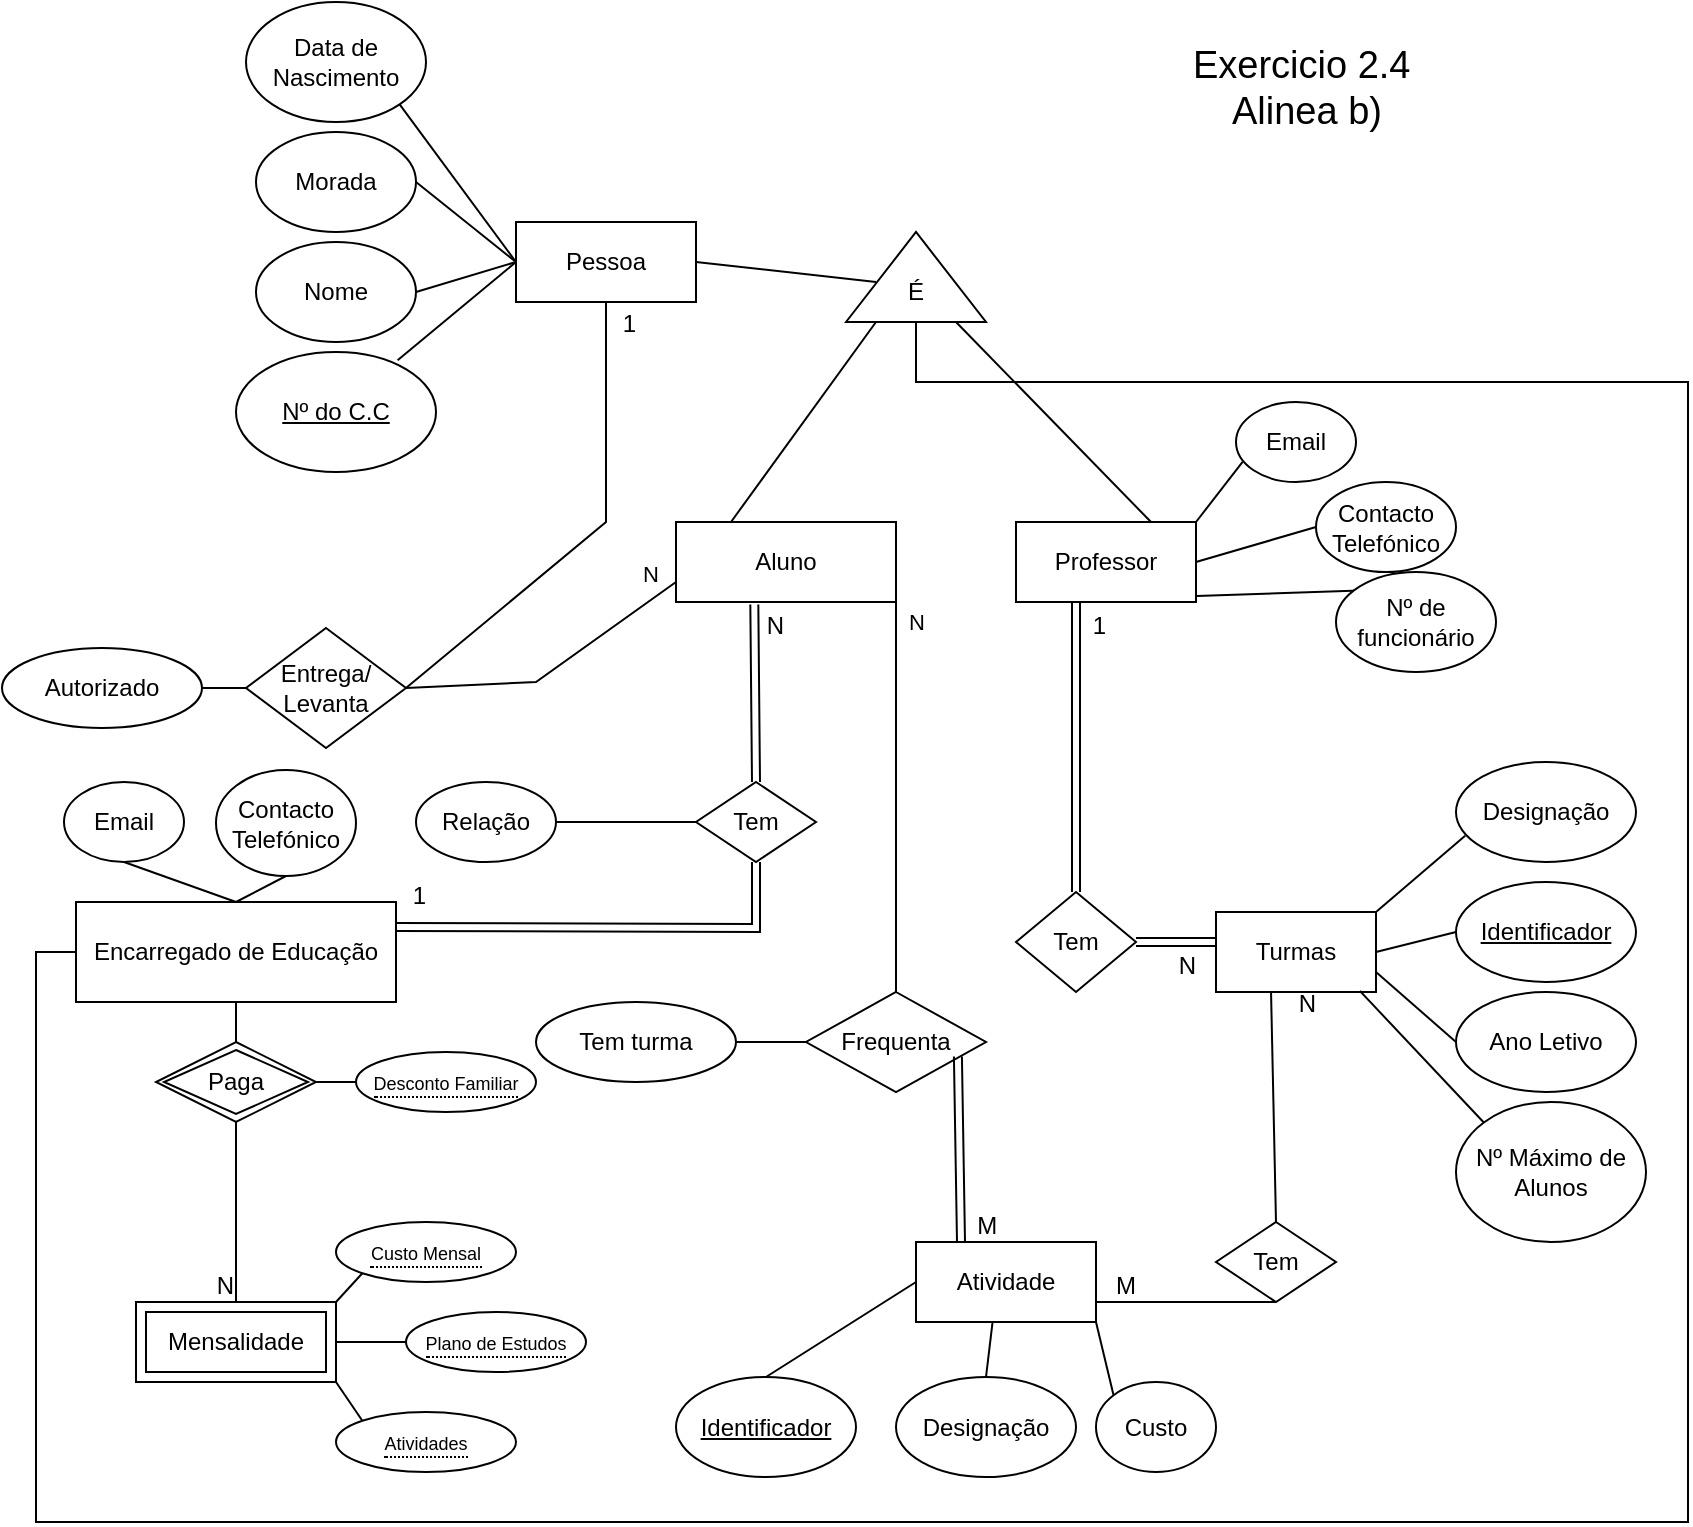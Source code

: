 <mxfile version="21.0.2" type="device"><diagram id="OnoSHxU1XPL7rdx64dSv" name="Page-1"><mxGraphModel dx="2163" dy="716" grid="0" gridSize="10" guides="1" tooltips="1" connect="1" arrows="1" fold="1" page="1" pageScale="1" pageWidth="850" pageHeight="1100" math="0" shadow="0"><root><mxCell id="0"/><mxCell id="1" parent="0"/><mxCell id="wzfatvafW-wbqRAE2F87-1" value="Turmas" style="rounded=0;whiteSpace=wrap;html=1;" parent="1" vertex="1"><mxGeometry x="-240" y="645" width="80" height="40" as="geometry"/></mxCell><mxCell id="wzfatvafW-wbqRAE2F87-2" value="Ano Letivo" style="ellipse;whiteSpace=wrap;html=1;" parent="1" vertex="1"><mxGeometry x="-120" y="685" width="90" height="50" as="geometry"/></mxCell><mxCell id="wzfatvafW-wbqRAE2F87-3" value="&lt;u&gt;Identificador&lt;/u&gt;" style="ellipse;whiteSpace=wrap;html=1;" parent="1" vertex="1"><mxGeometry x="-120" y="630" width="90" height="50" as="geometry"/></mxCell><mxCell id="wzfatvafW-wbqRAE2F87-5" value="Nº Máximo de Alunos" style="ellipse;whiteSpace=wrap;html=1;" parent="1" vertex="1"><mxGeometry x="-120" y="740" width="95" height="70" as="geometry"/></mxCell><mxCell id="wzfatvafW-wbqRAE2F87-6" value="" style="endArrow=none;html=1;rounded=0;exitX=0;exitY=0;exitDx=0;exitDy=0;entryX=0.899;entryY=0.986;entryDx=0;entryDy=0;entryPerimeter=0;" parent="1" source="wzfatvafW-wbqRAE2F87-5" target="wzfatvafW-wbqRAE2F87-1" edge="1"><mxGeometry relative="1" as="geometry"><mxPoint x="202.5" y="445" as="sourcePoint"/><mxPoint x="-168" y="688" as="targetPoint"/></mxGeometry></mxCell><mxCell id="wzfatvafW-wbqRAE2F87-7" value="" style="endArrow=none;html=1;rounded=0;exitX=0;exitY=0.5;exitDx=0;exitDy=0;entryX=1;entryY=0.75;entryDx=0;entryDy=0;" parent="1" source="wzfatvafW-wbqRAE2F87-2" target="wzfatvafW-wbqRAE2F87-1" edge="1"><mxGeometry relative="1" as="geometry"><mxPoint x="152.5" y="455" as="sourcePoint"/><mxPoint x="312.5" y="455" as="targetPoint"/></mxGeometry></mxCell><mxCell id="wzfatvafW-wbqRAE2F87-8" value="" style="endArrow=none;html=1;rounded=0;exitX=0;exitY=0.5;exitDx=0;exitDy=0;entryX=1;entryY=0.5;entryDx=0;entryDy=0;" parent="1" source="wzfatvafW-wbqRAE2F87-3" target="wzfatvafW-wbqRAE2F87-1" edge="1"><mxGeometry relative="1" as="geometry"><mxPoint x="212.5" y="475" as="sourcePoint"/><mxPoint x="372.5" y="475" as="targetPoint"/></mxGeometry></mxCell><mxCell id="gY44GSMluZBXVBEG5Nj5-1" value="Atividade" style="rounded=0;whiteSpace=wrap;html=1;" parent="1" vertex="1"><mxGeometry x="-390" y="810" width="90" height="40" as="geometry"/></mxCell><mxCell id="gY44GSMluZBXVBEG5Nj5-2" value="&lt;u&gt;Identificador&lt;/u&gt;" style="ellipse;whiteSpace=wrap;html=1;" parent="1" vertex="1"><mxGeometry x="-510" y="877.5" width="90" height="50" as="geometry"/></mxCell><mxCell id="gY44GSMluZBXVBEG5Nj5-3" value="Designação" style="ellipse;whiteSpace=wrap;html=1;" parent="1" vertex="1"><mxGeometry x="-400" y="877.5" width="90" height="50" as="geometry"/></mxCell><mxCell id="gY44GSMluZBXVBEG5Nj5-4" value="Custo" style="ellipse;whiteSpace=wrap;html=1;" parent="1" vertex="1"><mxGeometry x="-300" y="880" width="60" height="45" as="geometry"/></mxCell><mxCell id="gY44GSMluZBXVBEG5Nj5-5" value="" style="endArrow=none;html=1;rounded=0;exitX=0.5;exitY=0;exitDx=0;exitDy=0;entryX=0.425;entryY=1.009;entryDx=0;entryDy=0;entryPerimeter=0;" parent="1" source="gY44GSMluZBXVBEG5Nj5-3" target="gY44GSMluZBXVBEG5Nj5-1" edge="1"><mxGeometry relative="1" as="geometry"><mxPoint x="242.5" y="685" as="sourcePoint"/><mxPoint x="402.5" y="685" as="targetPoint"/></mxGeometry></mxCell><mxCell id="gY44GSMluZBXVBEG5Nj5-6" value="" style="endArrow=none;html=1;rounded=0;exitX=0;exitY=0;exitDx=0;exitDy=0;entryX=1;entryY=1;entryDx=0;entryDy=0;" parent="1" source="gY44GSMluZBXVBEG5Nj5-4" target="gY44GSMluZBXVBEG5Nj5-1" edge="1"><mxGeometry relative="1" as="geometry"><mxPoint x="182.5" y="665" as="sourcePoint"/><mxPoint x="342.5" y="665" as="targetPoint"/></mxGeometry></mxCell><mxCell id="gY44GSMluZBXVBEG5Nj5-7" value="" style="endArrow=none;html=1;rounded=0;exitX=0.5;exitY=0;exitDx=0;exitDy=0;entryX=0;entryY=0.5;entryDx=0;entryDy=0;" parent="1" source="gY44GSMluZBXVBEG5Nj5-2" target="gY44GSMluZBXVBEG5Nj5-1" edge="1"><mxGeometry relative="1" as="geometry"><mxPoint x="162.5" y="495" as="sourcePoint"/><mxPoint x="322.5" y="495" as="targetPoint"/><Array as="points"/></mxGeometry></mxCell><mxCell id="gY44GSMluZBXVBEG5Nj5-8" value="Aluno" style="rounded=0;whiteSpace=wrap;html=1;" parent="1" vertex="1"><mxGeometry x="-510" y="450" width="110" height="40" as="geometry"/></mxCell><mxCell id="gY44GSMluZBXVBEG5Nj5-9" value="&lt;u&gt;Nº do C.C&lt;/u&gt;" style="ellipse;whiteSpace=wrap;html=1;" parent="1" vertex="1"><mxGeometry x="-730" y="365" width="100" height="60" as="geometry"/></mxCell><mxCell id="gY44GSMluZBXVBEG5Nj5-10" value="Morada" style="ellipse;whiteSpace=wrap;html=1;" parent="1" vertex="1"><mxGeometry x="-720" y="255" width="80" height="50" as="geometry"/></mxCell><mxCell id="gY44GSMluZBXVBEG5Nj5-11" value="Data de Nascimento" style="ellipse;whiteSpace=wrap;html=1;" parent="1" vertex="1"><mxGeometry x="-725" y="190" width="90" height="60" as="geometry"/></mxCell><mxCell id="gY44GSMluZBXVBEG5Nj5-17" value="Nome" style="ellipse;whiteSpace=wrap;html=1;" parent="1" vertex="1"><mxGeometry x="-720" y="310" width="80" height="50" as="geometry"/></mxCell><mxCell id="gY44GSMluZBXVBEG5Nj5-21" value="Contacto Telefónico" style="ellipse;whiteSpace=wrap;html=1;" parent="1" vertex="1"><mxGeometry x="-740" y="574" width="70" height="53" as="geometry"/></mxCell><mxCell id="gY44GSMluZBXVBEG5Nj5-22" value="Email" style="ellipse;whiteSpace=wrap;html=1;" parent="1" vertex="1"><mxGeometry x="-816" y="580" width="60" height="40" as="geometry"/></mxCell><mxCell id="gY44GSMluZBXVBEG5Nj5-23" value="Pessoa" style="rounded=0;whiteSpace=wrap;html=1;" parent="1" vertex="1"><mxGeometry x="-590" y="300" width="90" height="40" as="geometry"/></mxCell><mxCell id="gY44GSMluZBXVBEG5Nj5-24" value="" style="endArrow=none;html=1;rounded=0;exitX=0;exitY=0.5;exitDx=0;exitDy=0;entryX=1;entryY=1;entryDx=0;entryDy=0;" parent="1" source="gY44GSMluZBXVBEG5Nj5-23" target="gY44GSMluZBXVBEG5Nj5-11" edge="1"><mxGeometry relative="1" as="geometry"><mxPoint x="650" y="220" as="sourcePoint"/><mxPoint x="780" y="80" as="targetPoint"/></mxGeometry></mxCell><mxCell id="gY44GSMluZBXVBEG5Nj5-25" value="" style="endArrow=none;html=1;rounded=0;exitX=0;exitY=0.5;exitDx=0;exitDy=0;entryX=1;entryY=0.5;entryDx=0;entryDy=0;" parent="1" source="gY44GSMluZBXVBEG5Nj5-23" target="gY44GSMluZBXVBEG5Nj5-10" edge="1"><mxGeometry relative="1" as="geometry"><mxPoint x="510" y="280" as="sourcePoint"/><mxPoint x="670" y="280" as="targetPoint"/></mxGeometry></mxCell><mxCell id="gY44GSMluZBXVBEG5Nj5-26" value="" style="endArrow=none;html=1;rounded=0;exitX=0;exitY=0.5;exitDx=0;exitDy=0;entryX=0.808;entryY=0.069;entryDx=0;entryDy=0;entryPerimeter=0;" parent="1" source="gY44GSMluZBXVBEG5Nj5-23" target="gY44GSMluZBXVBEG5Nj5-9" edge="1"><mxGeometry relative="1" as="geometry"><mxPoint x="580" y="240" as="sourcePoint"/><mxPoint x="740" y="240" as="targetPoint"/></mxGeometry></mxCell><mxCell id="gY44GSMluZBXVBEG5Nj5-27" value="" style="endArrow=none;html=1;rounded=0;entryX=1;entryY=0.5;entryDx=0;entryDy=0;exitX=0;exitY=0.5;exitDx=0;exitDy=0;" parent="1" source="gY44GSMluZBXVBEG5Nj5-23" target="gY44GSMluZBXVBEG5Nj5-17" edge="1"><mxGeometry relative="1" as="geometry"><mxPoint x="-590" y="310" as="sourcePoint"/><mxPoint x="720" y="250" as="targetPoint"/></mxGeometry></mxCell><mxCell id="gY44GSMluZBXVBEG5Nj5-28" value="Tem" style="shape=rhombus;perimeter=rhombusPerimeter;whiteSpace=wrap;html=1;align=center;" parent="1" vertex="1"><mxGeometry x="-240" y="800" width="60" height="40" as="geometry"/></mxCell><mxCell id="gY44GSMluZBXVBEG5Nj5-29" value="" style="endArrow=none;html=1;rounded=0;exitX=0.5;exitY=1;exitDx=0;exitDy=0;entryX=1;entryY=0.75;entryDx=0;entryDy=0;" parent="1" source="gY44GSMluZBXVBEG5Nj5-28" target="gY44GSMluZBXVBEG5Nj5-1" edge="1"><mxGeometry relative="1" as="geometry"><mxPoint x="252.5" y="485" as="sourcePoint"/><mxPoint x="412.5" y="485" as="targetPoint"/></mxGeometry></mxCell><mxCell id="gY44GSMluZBXVBEG5Nj5-30" value="M" style="resizable=0;html=1;align=right;verticalAlign=bottom;" parent="gY44GSMluZBXVBEG5Nj5-29" connectable="0" vertex="1"><mxGeometry x="1" relative="1" as="geometry"><mxPoint x="20" as="offset"/></mxGeometry></mxCell><mxCell id="gY44GSMluZBXVBEG5Nj5-31" value="" style="endArrow=none;html=1;rounded=0;exitX=0.051;exitY=0.738;exitDx=0;exitDy=0;entryX=1;entryY=0;entryDx=0;entryDy=0;startArrow=none;exitPerimeter=0;" parent="1" source="wzfatvafW-wbqRAE2F87-4" target="wzfatvafW-wbqRAE2F87-1" edge="1"><mxGeometry relative="1" as="geometry"><mxPoint x="262.5" y="415" as="sourcePoint"/><mxPoint x="422.5" y="415" as="targetPoint"/></mxGeometry></mxCell><mxCell id="gY44GSMluZBXVBEG5Nj5-32" value="N" style="resizable=0;html=1;align=right;verticalAlign=bottom;" parent="gY44GSMluZBXVBEG5Nj5-31" connectable="0" vertex="1"><mxGeometry x="1" relative="1" as="geometry"><mxPoint x="-30" y="55" as="offset"/></mxGeometry></mxCell><mxCell id="gY44GSMluZBXVBEG5Nj5-37" value="" style="group" parent="1" connectable="0" vertex="1"><mxGeometry x="-425" y="305" width="70" height="45" as="geometry"/></mxCell><mxCell id="gY44GSMluZBXVBEG5Nj5-38" value="" style="group" parent="gY44GSMluZBXVBEG5Nj5-37" connectable="0" vertex="1"><mxGeometry width="70" height="45" as="geometry"/></mxCell><mxCell id="gY44GSMluZBXVBEG5Nj5-34" value="" style="verticalLabelPosition=bottom;verticalAlign=top;html=1;shape=mxgraph.basic.acute_triangle;dx=0.5;" parent="gY44GSMluZBXVBEG5Nj5-38" vertex="1"><mxGeometry width="70" height="45" as="geometry"/></mxCell><mxCell id="gY44GSMluZBXVBEG5Nj5-35" value="É" style="text;html=1;strokeColor=none;fillColor=none;align=center;verticalAlign=middle;whiteSpace=wrap;rounded=0;" parent="gY44GSMluZBXVBEG5Nj5-38" vertex="1"><mxGeometry x="14" y="19.996" width="42" height="19.286" as="geometry"/></mxCell><mxCell id="gY44GSMluZBXVBEG5Nj5-41" value="Encarregado de Educação" style="rounded=0;whiteSpace=wrap;html=1;" parent="1" vertex="1"><mxGeometry x="-810" y="640" width="160" height="50" as="geometry"/></mxCell><mxCell id="gY44GSMluZBXVBEG5Nj5-42" value="" style="endArrow=none;html=1;rounded=0;exitX=0.75;exitY=0;exitDx=0;exitDy=0;" parent="1" source="gY44GSMluZBXVBEG5Nj5-15" edge="1"><mxGeometry relative="1" as="geometry"><mxPoint x="-457" y="450" as="sourcePoint"/><mxPoint x="-370" y="350" as="targetPoint"/><Array as="points"/></mxGeometry></mxCell><mxCell id="gY44GSMluZBXVBEG5Nj5-43" value="" style="endArrow=none;html=1;rounded=0;exitX=0.25;exitY=0;exitDx=0;exitDy=0;" parent="1" source="gY44GSMluZBXVBEG5Nj5-8" edge="1"><mxGeometry relative="1" as="geometry"><mxPoint x="490" y="590" as="sourcePoint"/><mxPoint x="-410" y="350" as="targetPoint"/><Array as="points"/></mxGeometry></mxCell><mxCell id="gY44GSMluZBXVBEG5Nj5-44" value="" style="endArrow=none;html=1;rounded=0;exitX=0;exitY=0.5;exitDx=0;exitDy=0;" parent="1" source="gY44GSMluZBXVBEG5Nj5-41" edge="1"><mxGeometry relative="1" as="geometry"><mxPoint x="530" y="630" as="sourcePoint"/><mxPoint x="-390" y="350" as="targetPoint"/><Array as="points"><mxPoint x="-830" y="665"/><mxPoint x="-830" y="950"/><mxPoint x="-4" y="950"/><mxPoint x="-4" y="380"/><mxPoint x="-390" y="380"/></Array></mxGeometry></mxCell><mxCell id="gY44GSMluZBXVBEG5Nj5-45" value="" style="endArrow=none;html=1;rounded=0;exitX=1;exitY=0.5;exitDx=0;exitDy=0;entryX=0.024;entryY=0.259;entryDx=0;entryDy=0;entryPerimeter=0;" parent="1" source="gY44GSMluZBXVBEG5Nj5-23" target="gY44GSMluZBXVBEG5Nj5-35" edge="1"><mxGeometry relative="1" as="geometry"><mxPoint x="480" y="590" as="sourcePoint"/><mxPoint x="-410" y="320" as="targetPoint"/></mxGeometry></mxCell><mxCell id="gY44GSMluZBXVBEG5Nj5-46" value="Frequenta" style="shape=rhombus;perimeter=rhombusPerimeter;whiteSpace=wrap;html=1;align=center;rotation=0;" parent="1" vertex="1"><mxGeometry x="-445" y="685" width="90" height="50" as="geometry"/></mxCell><mxCell id="gY44GSMluZBXVBEG5Nj5-47" value="Entrega/&lt;br&gt;Levanta" style="shape=rhombus;perimeter=rhombusPerimeter;whiteSpace=wrap;html=1;align=center;" parent="1" vertex="1"><mxGeometry x="-725" y="503" width="80" height="60" as="geometry"/></mxCell><mxCell id="gY44GSMluZBXVBEG5Nj5-52" value="" style="shape=link;html=1;rounded=0;exitX=0.25;exitY=0;exitDx=0;exitDy=0;entryX=0.844;entryY=0.645;entryDx=0;entryDy=0;entryPerimeter=0;" parent="1" source="gY44GSMluZBXVBEG5Nj5-1" target="gY44GSMluZBXVBEG5Nj5-46" edge="1"><mxGeometry relative="1" as="geometry"><mxPoint x="300" y="620" as="sourcePoint"/><mxPoint x="460" y="620" as="targetPoint"/></mxGeometry></mxCell><mxCell id="gY44GSMluZBXVBEG5Nj5-53" value="M&amp;nbsp;" style="resizable=0;html=1;align=right;verticalAlign=bottom;" parent="gY44GSMluZBXVBEG5Nj5-52" connectable="0" vertex="1"><mxGeometry x="1" relative="1" as="geometry"><mxPoint x="24" y="93" as="offset"/></mxGeometry></mxCell><mxCell id="gY44GSMluZBXVBEG5Nj5-54" value="Tem" style="shape=rhombus;perimeter=rhombusPerimeter;whiteSpace=wrap;html=1;align=center;" parent="1" vertex="1"><mxGeometry x="-500" y="580" width="60" height="40" as="geometry"/></mxCell><mxCell id="gY44GSMluZBXVBEG5Nj5-55" value="Relação" style="ellipse;whiteSpace=wrap;html=1;" parent="1" vertex="1"><mxGeometry x="-640" y="580" width="70" height="40" as="geometry"/></mxCell><mxCell id="gY44GSMluZBXVBEG5Nj5-56" value="" style="shape=link;html=1;rounded=0;exitX=0.5;exitY=1;exitDx=0;exitDy=0;entryX=1;entryY=0.25;entryDx=0;entryDy=0;" parent="1" source="gY44GSMluZBXVBEG5Nj5-54" target="gY44GSMluZBXVBEG5Nj5-41" edge="1"><mxGeometry relative="1" as="geometry"><mxPoint x="310" y="720" as="sourcePoint"/><mxPoint x="568" y="640" as="targetPoint"/><Array as="points"><mxPoint x="-470" y="653"/></Array></mxGeometry></mxCell><mxCell id="gY44GSMluZBXVBEG5Nj5-57" value="1" style="resizable=0;html=1;align=right;verticalAlign=bottom;" parent="gY44GSMluZBXVBEG5Nj5-56" connectable="0" vertex="1"><mxGeometry x="1" relative="1" as="geometry"><mxPoint x="15" y="-7" as="offset"/></mxGeometry></mxCell><mxCell id="gY44GSMluZBXVBEG5Nj5-60" value="" style="endArrow=none;html=1;rounded=0;exitX=1;exitY=0.5;exitDx=0;exitDy=0;entryX=0;entryY=0.75;entryDx=0;entryDy=0;" parent="1" source="gY44GSMluZBXVBEG5Nj5-47" target="gY44GSMluZBXVBEG5Nj5-8" edge="1"><mxGeometry relative="1" as="geometry"><mxPoint x="570" y="440" as="sourcePoint"/><mxPoint x="603" y="410" as="targetPoint"/><Array as="points"><mxPoint x="-580" y="530"/></Array></mxGeometry></mxCell><mxCell id="gY44GSMluZBXVBEG5Nj5-61" value="N" style="resizable=0;html=1;align=right;verticalAlign=bottom;" parent="gY44GSMluZBXVBEG5Nj5-60" connectable="0" vertex="1"><mxGeometry x="1" relative="1" as="geometry"><mxPoint x="55" y="30" as="offset"/></mxGeometry></mxCell><mxCell id="8o6x-2POZz9fPFH696c5-16" value="N" style="edgeLabel;html=1;align=center;verticalAlign=middle;resizable=0;points=[];" parent="gY44GSMluZBXVBEG5Nj5-60" vertex="1" connectable="0"><mxGeometry x="0.751" y="-3" relative="1" as="geometry"><mxPoint y="-17" as="offset"/></mxGeometry></mxCell><mxCell id="gY44GSMluZBXVBEG5Nj5-62" value="" style="endArrow=none;html=1;rounded=0;exitX=1;exitY=0.5;exitDx=0;exitDy=0;entryX=0.5;entryY=1;entryDx=0;entryDy=0;" parent="1" source="gY44GSMluZBXVBEG5Nj5-47" target="gY44GSMluZBXVBEG5Nj5-23" edge="1"><mxGeometry relative="1" as="geometry"><mxPoint x="400" y="790" as="sourcePoint"/><mxPoint x="560" y="790" as="targetPoint"/><Array as="points"><mxPoint x="-545" y="450"/></Array></mxGeometry></mxCell><mxCell id="gY44GSMluZBXVBEG5Nj5-63" value="1" style="resizable=0;html=1;align=right;verticalAlign=bottom;" parent="gY44GSMluZBXVBEG5Nj5-62" connectable="0" vertex="1"><mxGeometry x="1" relative="1" as="geometry"><mxPoint x="15" y="20" as="offset"/></mxGeometry></mxCell><mxCell id="gY44GSMluZBXVBEG5Nj5-64" value="" style="endArrow=none;html=1;rounded=0;exitX=0.5;exitY=1;exitDx=0;exitDy=0;entryX=0.5;entryY=0;entryDx=0;entryDy=0;" parent="1" source="gY44GSMluZBXVBEG5Nj5-22" target="gY44GSMluZBXVBEG5Nj5-41" edge="1"><mxGeometry relative="1" as="geometry"><mxPoint x="520" y="830" as="sourcePoint"/><mxPoint x="-730" y="690" as="targetPoint"/></mxGeometry></mxCell><mxCell id="gY44GSMluZBXVBEG5Nj5-65" value="" style="endArrow=none;html=1;rounded=0;exitX=0.5;exitY=0;exitDx=0;exitDy=0;entryX=0.5;entryY=1;entryDx=0;entryDy=0;" parent="1" source="gY44GSMluZBXVBEG5Nj5-41" target="gY44GSMluZBXVBEG5Nj5-21" edge="1"><mxGeometry relative="1" as="geometry"><mxPoint x="580" y="840" as="sourcePoint"/><mxPoint x="740" y="840" as="targetPoint"/></mxGeometry></mxCell><mxCell id="gY44GSMluZBXVBEG5Nj5-66" value="Contacto Telefónico" style="ellipse;whiteSpace=wrap;html=1;" parent="1" vertex="1"><mxGeometry x="-190" y="430" width="70" height="45" as="geometry"/></mxCell><mxCell id="gY44GSMluZBXVBEG5Nj5-67" value="Email" style="ellipse;whiteSpace=wrap;html=1;" parent="1" vertex="1"><mxGeometry x="-230" y="390" width="60" height="40" as="geometry"/></mxCell><mxCell id="gY44GSMluZBXVBEG5Nj5-68" value="" style="endArrow=none;html=1;rounded=0;entryX=1;entryY=0.5;entryDx=0;entryDy=0;exitX=0;exitY=0.5;exitDx=0;exitDy=0;" parent="1" source="gY44GSMluZBXVBEG5Nj5-66" target="gY44GSMluZBXVBEG5Nj5-15" edge="1"><mxGeometry relative="1" as="geometry"><mxPoint x="-460" y="520" as="sourcePoint"/><mxPoint x="-457" y="490" as="targetPoint"/><Array as="points"/></mxGeometry></mxCell><mxCell id="gY44GSMluZBXVBEG5Nj5-69" value="" style="endArrow=none;html=1;rounded=0;exitX=1;exitY=0;exitDx=0;exitDy=0;entryX=0.055;entryY=0.749;entryDx=0;entryDy=0;entryPerimeter=0;" parent="1" source="gY44GSMluZBXVBEG5Nj5-15" target="gY44GSMluZBXVBEG5Nj5-67" edge="1"><mxGeometry relative="1" as="geometry"><mxPoint x="360" y="330" as="sourcePoint"/><mxPoint x="-400" y="530" as="targetPoint"/></mxGeometry></mxCell><mxCell id="gY44GSMluZBXVBEG5Nj5-70" value="Tem" style="shape=rhombus;perimeter=rhombusPerimeter;whiteSpace=wrap;html=1;align=center;" parent="1" vertex="1"><mxGeometry x="-340" y="635" width="60" height="50" as="geometry"/></mxCell><mxCell id="gY44GSMluZBXVBEG5Nj5-71" value="" style="shape=link;html=1;rounded=0;exitX=1;exitY=0.5;exitDx=0;exitDy=0;" parent="1" source="gY44GSMluZBXVBEG5Nj5-70" edge="1"><mxGeometry relative="1" as="geometry"><mxPoint x="300" y="370" as="sourcePoint"/><mxPoint x="-240" y="660" as="targetPoint"/></mxGeometry></mxCell><mxCell id="gY44GSMluZBXVBEG5Nj5-72" value="N" style="resizable=0;html=1;align=right;verticalAlign=bottom;" parent="gY44GSMluZBXVBEG5Nj5-71" connectable="0" vertex="1"><mxGeometry x="1" relative="1" as="geometry"><mxPoint x="-10" y="20" as="offset"/></mxGeometry></mxCell><mxCell id="gY44GSMluZBXVBEG5Nj5-73" value="" style="shape=link;html=1;rounded=0;" parent="1" source="gY44GSMluZBXVBEG5Nj5-70" edge="1"><mxGeometry relative="1" as="geometry"><mxPoint x="300" y="390" as="sourcePoint"/><mxPoint x="-310" y="490" as="targetPoint"/><Array as="points"/></mxGeometry></mxCell><mxCell id="gY44GSMluZBXVBEG5Nj5-74" value="1" style="resizable=0;html=1;align=right;verticalAlign=bottom;" parent="gY44GSMluZBXVBEG5Nj5-73" connectable="0" vertex="1"><mxGeometry x="1" relative="1" as="geometry"><mxPoint x="15" y="20" as="offset"/></mxGeometry></mxCell><mxCell id="gY44GSMluZBXVBEG5Nj5-77" value="" style="endArrow=none;html=1;rounded=0;exitX=1;exitY=0;exitDx=0;exitDy=0;entryX=0;entryY=1;entryDx=0;entryDy=0;" parent="1" source="gY44GSMluZBXVBEG5Nj5-16" target="gY44GSMluZBXVBEG5Nj5-15" edge="1"><mxGeometry relative="1" as="geometry"><mxPoint x="390" y="260" as="sourcePoint"/><mxPoint x="550" y="260" as="targetPoint"/></mxGeometry></mxCell><mxCell id="fWySY6S_jMtT5jlYwoTu-1" value="" style="endArrow=none;html=1;rounded=0;exitX=1;exitY=0.5;exitDx=0;exitDy=0;entryX=0;entryY=0.5;entryDx=0;entryDy=0;" parent="1" source="gY44GSMluZBXVBEG5Nj5-55" target="gY44GSMluZBXVBEG5Nj5-54" edge="1"><mxGeometry relative="1" as="geometry"><mxPoint x="440" y="630" as="sourcePoint"/><mxPoint x="600" y="630" as="targetPoint"/></mxGeometry></mxCell><mxCell id="fWySY6S_jMtT5jlYwoTu-3" value="Tem turma" style="ellipse;whiteSpace=wrap;html=1;align=center;" parent="1" vertex="1"><mxGeometry x="-580" y="690" width="100" height="40" as="geometry"/></mxCell><mxCell id="fWySY6S_jMtT5jlYwoTu-4" value="" style="endArrow=none;html=1;rounded=0;entryX=0;entryY=0.5;entryDx=0;entryDy=0;exitX=1;exitY=0.5;exitDx=0;exitDy=0;" parent="1" source="fWySY6S_jMtT5jlYwoTu-3" target="gY44GSMluZBXVBEG5Nj5-46" edge="1"><mxGeometry relative="1" as="geometry"><mxPoint x="-690" y="800" as="sourcePoint"/><mxPoint x="440" y="460" as="targetPoint"/><Array as="points"/></mxGeometry></mxCell><mxCell id="fWySY6S_jMtT5jlYwoTu-6" value="Autorizado" style="ellipse;whiteSpace=wrap;html=1;align=center;" parent="1" vertex="1"><mxGeometry x="-847" y="513" width="100" height="40" as="geometry"/></mxCell><mxCell id="fWySY6S_jMtT5jlYwoTu-7" value="" style="endArrow=none;html=1;rounded=0;exitX=0;exitY=0.5;exitDx=0;exitDy=0;entryX=1;entryY=0.5;entryDx=0;entryDy=0;" parent="1" source="gY44GSMluZBXVBEG5Nj5-47" target="fWySY6S_jMtT5jlYwoTu-6" edge="1"><mxGeometry relative="1" as="geometry"><mxPoint x="-50" y="760" as="sourcePoint"/><mxPoint x="110" y="760" as="targetPoint"/></mxGeometry></mxCell><mxCell id="8o6x-2POZz9fPFH696c5-6" value="" style="endArrow=none;html=1;rounded=0;exitX=0.5;exitY=0;exitDx=0;exitDy=0;" parent="1" source="gY44GSMluZBXVBEG5Nj5-46" edge="1"><mxGeometry relative="1" as="geometry"><mxPoint x="-360" y="710" as="sourcePoint"/><mxPoint x="-400" y="490" as="targetPoint"/></mxGeometry></mxCell><mxCell id="8o6x-2POZz9fPFH696c5-15" value="N" style="edgeLabel;html=1;align=center;verticalAlign=middle;resizable=0;points=[];" parent="8o6x-2POZz9fPFH696c5-6" vertex="1" connectable="0"><mxGeometry x="0.817" y="3" relative="1" as="geometry"><mxPoint x="13" y="-8" as="offset"/></mxGeometry></mxCell><mxCell id="gY44GSMluZBXVBEG5Nj5-15" value="Professor" style="rounded=0;whiteSpace=wrap;html=1;" parent="1" vertex="1"><mxGeometry x="-340" y="450" width="90" height="40" as="geometry"/></mxCell><mxCell id="8o6x-2POZz9fPFH696c5-8" value="" style="shape=link;html=1;rounded=0;exitX=0.5;exitY=0;exitDx=0;exitDy=0;endArrow=none;entryX=0.356;entryY=1.032;entryDx=0;entryDy=0;entryPerimeter=0;" parent="1" source="gY44GSMluZBXVBEG5Nj5-54" target="gY44GSMluZBXVBEG5Nj5-8" edge="1"><mxGeometry relative="1" as="geometry"><mxPoint x="568" y="510" as="sourcePoint"/><mxPoint x="-500" y="480" as="targetPoint"/></mxGeometry></mxCell><mxCell id="gY44GSMluZBXVBEG5Nj5-16" value="Nº de funcionário" style="ellipse;whiteSpace=wrap;html=1;" parent="1" vertex="1"><mxGeometry x="-180" y="475" width="80" height="50" as="geometry"/></mxCell><mxCell id="8o6x-2POZz9fPFH696c5-10" value="" style="endArrow=none;html=1;rounded=0;exitX=0.5;exitY=0;exitDx=0;exitDy=0;entryX=0.344;entryY=1.001;entryDx=0;entryDy=0;entryPerimeter=0;" parent="1" source="gY44GSMluZBXVBEG5Nj5-28" target="wzfatvafW-wbqRAE2F87-1" edge="1"><mxGeometry relative="1" as="geometry"><mxPoint x="228" y="415" as="sourcePoint"/><mxPoint x="-210" y="690" as="targetPoint"/></mxGeometry></mxCell><mxCell id="wzfatvafW-wbqRAE2F87-4" value="Designação" style="ellipse;whiteSpace=wrap;html=1;" parent="1" vertex="1"><mxGeometry x="-120" y="570" width="90" height="50" as="geometry"/></mxCell><mxCell id="okmN4Fc8qUphJV5iK8VK-1" value="&lt;font style=&quot;font-size: 19px;&quot;&gt;Exercicio 2.4&amp;nbsp;&lt;br&gt;Alinea b)&lt;/font&gt;" style="text;html=1;strokeColor=none;fillColor=none;align=center;verticalAlign=middle;whiteSpace=wrap;rounded=0;" vertex="1" parent="1"><mxGeometry x="-280" y="190" width="171" height="86" as="geometry"/></mxCell><mxCell id="okmN4Fc8qUphJV5iK8VK-2" value="Paga" style="shape=rhombus;double=1;perimeter=rhombusPerimeter;whiteSpace=wrap;html=1;align=center;" vertex="1" parent="1"><mxGeometry x="-770" y="710" width="80" height="40" as="geometry"/></mxCell><mxCell id="okmN4Fc8qUphJV5iK8VK-3" value="" style="endArrow=none;html=1;rounded=0;exitX=0.5;exitY=1;exitDx=0;exitDy=0;entryX=0.5;entryY=0;entryDx=0;entryDy=0;" edge="1" parent="1" source="gY44GSMluZBXVBEG5Nj5-41" target="okmN4Fc8qUphJV5iK8VK-2"><mxGeometry relative="1" as="geometry"><mxPoint x="-720" y="770" as="sourcePoint"/><mxPoint x="-560" y="770" as="targetPoint"/></mxGeometry></mxCell><mxCell id="okmN4Fc8qUphJV5iK8VK-4" value="&lt;span style=&quot;border-bottom: 1px dotted&quot;&gt;&lt;font style=&quot;font-size: 9px;&quot;&gt;Desconto Familiar&lt;/font&gt;&lt;br&gt;&lt;/span&gt;" style="ellipse;whiteSpace=wrap;html=1;align=center;" vertex="1" parent="1"><mxGeometry x="-670" y="715" width="90" height="30" as="geometry"/></mxCell><mxCell id="okmN4Fc8qUphJV5iK8VK-6" value="" style="endArrow=none;html=1;rounded=0;exitX=1;exitY=0.5;exitDx=0;exitDy=0;entryX=0;entryY=0.5;entryDx=0;entryDy=0;" edge="1" parent="1" source="okmN4Fc8qUphJV5iK8VK-2" target="okmN4Fc8qUphJV5iK8VK-4"><mxGeometry relative="1" as="geometry"><mxPoint x="-650" y="750" as="sourcePoint"/><mxPoint x="-490" y="750" as="targetPoint"/></mxGeometry></mxCell><mxCell id="okmN4Fc8qUphJV5iK8VK-8" value="" style="endArrow=none;html=1;rounded=0;exitX=0.5;exitY=1;exitDx=0;exitDy=0;" edge="1" parent="1" source="okmN4Fc8qUphJV5iK8VK-2"><mxGeometry relative="1" as="geometry"><mxPoint x="-740" y="810" as="sourcePoint"/><mxPoint x="-730" y="840" as="targetPoint"/></mxGeometry></mxCell><mxCell id="okmN4Fc8qUphJV5iK8VK-9" value="N" style="resizable=0;html=1;whiteSpace=wrap;align=right;verticalAlign=bottom;" connectable="0" vertex="1" parent="okmN4Fc8qUphJV5iK8VK-8"><mxGeometry x="1" relative="1" as="geometry"/></mxCell><mxCell id="okmN4Fc8qUphJV5iK8VK-10" value="Mensalidade" style="shape=ext;margin=3;double=1;whiteSpace=wrap;html=1;align=center;" vertex="1" parent="1"><mxGeometry x="-780" y="840" width="100" height="40" as="geometry"/></mxCell><mxCell id="okmN4Fc8qUphJV5iK8VK-11" value="&lt;span style=&quot;border-bottom: 1px dotted&quot;&gt;&lt;font style=&quot;font-size: 9px;&quot;&gt;Atividades&lt;/font&gt;&lt;br&gt;&lt;/span&gt;" style="ellipse;whiteSpace=wrap;html=1;align=center;" vertex="1" parent="1"><mxGeometry x="-680" y="895" width="90" height="30" as="geometry"/></mxCell><mxCell id="okmN4Fc8qUphJV5iK8VK-12" value="&lt;span style=&quot;border-bottom: 1px dotted&quot;&gt;&lt;font style=&quot;font-size: 9px;&quot;&gt;Plano de Estudos&lt;/font&gt;&lt;br&gt;&lt;/span&gt;" style="ellipse;whiteSpace=wrap;html=1;align=center;" vertex="1" parent="1"><mxGeometry x="-645" y="845" width="90" height="30" as="geometry"/></mxCell><mxCell id="okmN4Fc8qUphJV5iK8VK-13" value="&lt;span style=&quot;border-bottom: 1px dotted&quot;&gt;&lt;font style=&quot;font-size: 9px;&quot;&gt;Custo Mensal&lt;/font&gt;&lt;br&gt;&lt;/span&gt;" style="ellipse;whiteSpace=wrap;html=1;align=center;" vertex="1" parent="1"><mxGeometry x="-680" y="800" width="90" height="30" as="geometry"/></mxCell><mxCell id="okmN4Fc8qUphJV5iK8VK-14" value="" style="endArrow=none;html=1;rounded=0;exitX=1;exitY=0.5;exitDx=0;exitDy=0;entryX=0;entryY=0.5;entryDx=0;entryDy=0;" edge="1" parent="1" source="okmN4Fc8qUphJV5iK8VK-10" target="okmN4Fc8qUphJV5iK8VK-12"><mxGeometry relative="1" as="geometry"><mxPoint x="-570" y="814.6" as="sourcePoint"/><mxPoint x="-410" y="814.6" as="targetPoint"/></mxGeometry></mxCell><mxCell id="okmN4Fc8qUphJV5iK8VK-15" value="" style="endArrow=none;html=1;rounded=0;exitX=1;exitY=1;exitDx=0;exitDy=0;entryX=0;entryY=0;entryDx=0;entryDy=0;" edge="1" parent="1" source="okmN4Fc8qUphJV5iK8VK-10" target="okmN4Fc8qUphJV5iK8VK-11"><mxGeometry relative="1" as="geometry"><mxPoint x="-640" y="760" as="sourcePoint"/><mxPoint x="-480" y="760" as="targetPoint"/></mxGeometry></mxCell><mxCell id="okmN4Fc8qUphJV5iK8VK-16" value="" style="endArrow=none;html=1;rounded=0;exitX=1;exitY=0;exitDx=0;exitDy=0;entryX=0;entryY=1;entryDx=0;entryDy=0;" edge="1" parent="1" source="okmN4Fc8qUphJV5iK8VK-10" target="okmN4Fc8qUphJV5iK8VK-13"><mxGeometry relative="1" as="geometry"><mxPoint x="-630" y="770" as="sourcePoint"/><mxPoint x="-470" y="770" as="targetPoint"/></mxGeometry></mxCell></root></mxGraphModel></diagram></mxfile>